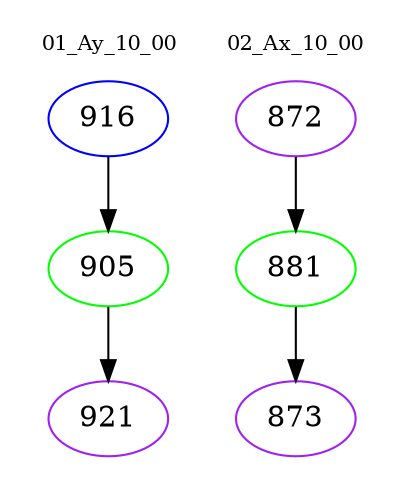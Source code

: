 digraph{
subgraph cluster_0 {
color = white
label = "01_Ay_10_00";
fontsize=10;
T0_916 [label="916", color="blue"]
T0_916 -> T0_905 [color="black"]
T0_905 [label="905", color="green"]
T0_905 -> T0_921 [color="black"]
T0_921 [label="921", color="purple"]
}
subgraph cluster_1 {
color = white
label = "02_Ax_10_00";
fontsize=10;
T1_872 [label="872", color="purple"]
T1_872 -> T1_881 [color="black"]
T1_881 [label="881", color="green"]
T1_881 -> T1_873 [color="black"]
T1_873 [label="873", color="purple"]
}
}
